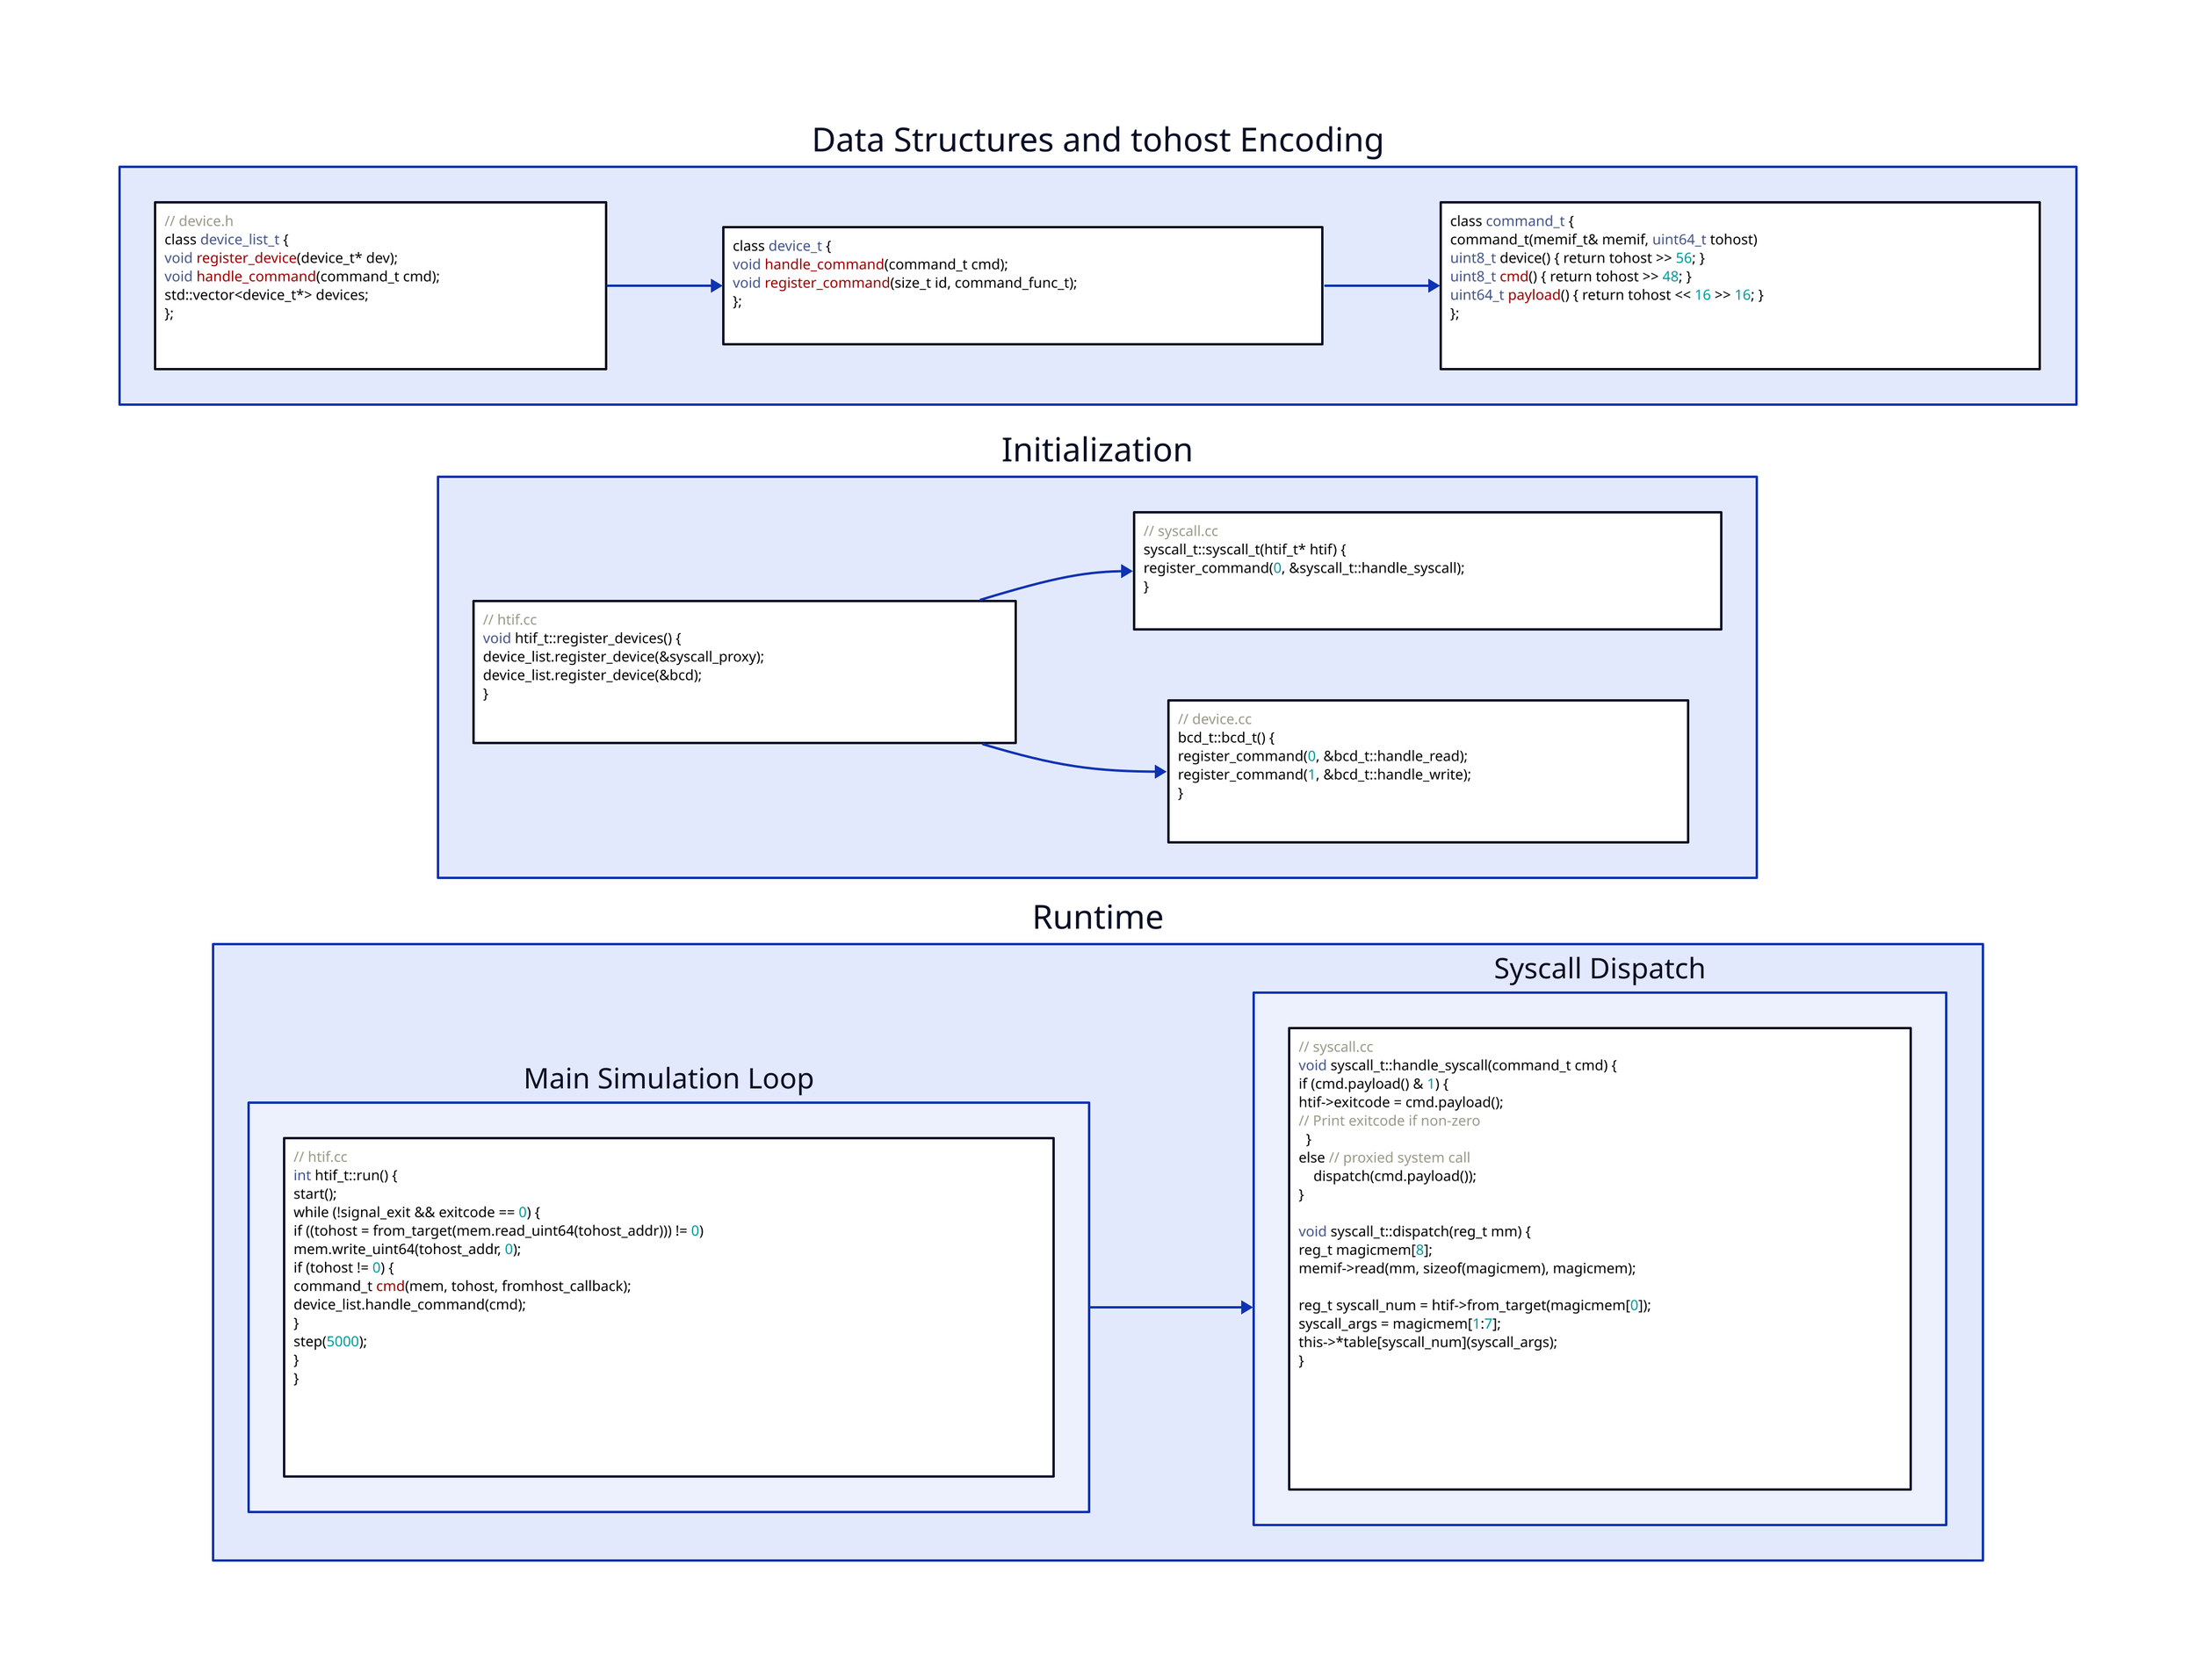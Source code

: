 direction: right

ds: Data Structures and tohost Encoding {
  device_list: |cpp
// device.h
class device_list_t {
  void register_device(device_t* dev);
  void handle_command(command_t cmd);
  std::vector<device_t*> devices;
};|

  device: |cpp
class device_t {
  void handle_command(command_t cmd);
  void register_command(size_t id, command_func_t);
};|

  command: |cpp
class command_t {
  command_t(memif_t& memif, uint64_t tohost)
  uint8_t device() { return tohost >> 56; }
  uint8_t cmd() { return tohost >> 48; }
  uint64_t payload() { return tohost << 16 >> 16; }
};|
  device_list -> device
  device -> command
  near: top-center
  direction: right
}

init: Initialization {
  register_dev: |cpp
// htif.cc
void htif_t::register_devices() {
  device_list.register_device(&syscall_proxy);
  device_list.register_device(&bcd);
}|

  syscall_cmd: |cpp
// syscall.cc
syscall_t::syscall_t(htif_t* htif) {
  register_command(0, &syscall_t::handle_syscall);
}|

  bcd_cmd: |cpp
// device.cc
bcd_t::bcd_t() {
  register_command(0, &bcd_t::handle_read);
  register_command(1, &bcd_t::handle_write);
}|
  register_dev -> syscall_cmd
  register_dev -> bcd_cmd
}

runtime: Runtime {
  main_loop: Main Simulation Loop {
    loop: |cpp
      // htif.cc
      int htif_t::run() {
        start();
        while (!signal_exit && exitcode == 0) {
          if ((tohost = from_target(mem.read_uint64(tohost_addr))) != 0)
            mem.write_uint64(tohost_addr, 0);
          if (tohost != 0) {
            command_t cmd(mem, tohost, fromhost_callback);
            device_list.handle_command(cmd);
          }
          step(5000);
        }
      }|
  }
  syscall_dispatch: Syscall Dispatch {
    dispatch: |cpp
      // syscall.cc
      void syscall_t::handle_syscall(command_t cmd) {
        if (cmd.payload() & 1) {
          htif->exitcode = cmd.payload();
          // Print exitcode if non-zero
        }
        else // proxied system call
          dispatch(cmd.payload());
      }

      void syscall_t::dispatch(reg_t mm) {
        reg_t magicmem[8];
        memif->read(mm, sizeof(magicmem), magicmem);

        reg_t syscall_num = htif->from_target(magicmem[0]);
        syscall_args = magicmem[1:7];
        this->*table[syscall_num](syscall_args);
      }|
  }
  main_loop -> syscall_dispatch
  near: bottom-center
  direction: right
}
